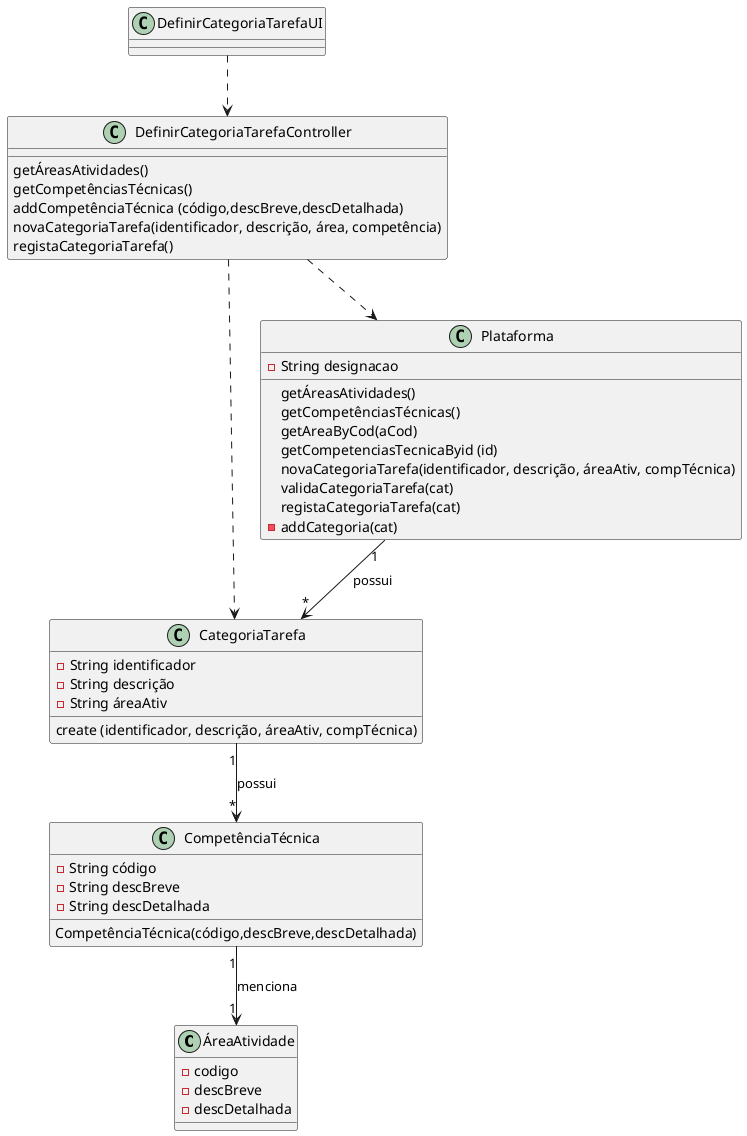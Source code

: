 @startuml
class ÁreaAtividade {
  -codigo
  -descBreve
  -descDetalhada
}

class CompetênciaTécnica {
  -String código
  -String descBreve
  -String descDetalhada
  CompetênciaTécnica(código,descBreve,descDetalhada)
}

class CategoriaTarefa {
  -String identificador 
  -String descrição
  -String áreaAtiv
  create (identificador, descrição, áreaAtiv, compTécnica)
}

class Plataforma {
  -String designacao
  
  getÁreasAtividades()
  getCompetênciasTécnicas()
  getAreaByCod(aCod)
  getCompetenciasTecnicaByid (id)
  novaCategoriaTarefa(identificador, descrição, áreaAtiv, compTécnica)
  validaCategoriaTarefa(cat)
  registaCategoriaTarefa(cat) 
  - addCategoria(cat) 
}


class DefinirCategoriaTarefaController {
    getÁreasAtividades()
    getCompetênciasTécnicas()
    addCompetênciaTécnica (código,descBreve,descDetalhada)
    novaCategoriaTarefa(identificador, descrição, área, competência)
    registaCategoriaTarefa()
}

class DefinirCategoriaTarefaUI {
}

DefinirCategoriaTarefaUI ..> DefinirCategoriaTarefaController
DefinirCategoriaTarefaController ..> Plataforma
DefinirCategoriaTarefaController ..> CategoriaTarefa
Plataforma "1" --> "*" CategoriaTarefa: possui
CategoriaTarefa "1" --> "*" CompetênciaTécnica: possui
CompetênciaTécnica "1" --> "1" ÁreaAtividade: menciona
@enduml
